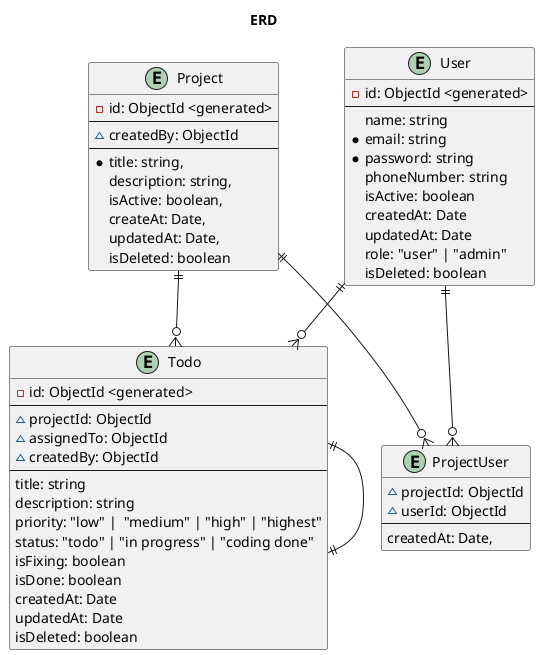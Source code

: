 @startuml Application use cases diagram
skinparam actorStyle awesome
title ERD

entity Todo{
  -id: ObjectId <generated>
  --
  ~projectId: ObjectId
  ~assignedTo: ObjectId
  ~createdBy: ObjectId
  --
  title: string
  description: string
  priority: "low" |  "medium" | "high" | "highest"
  status: "todo" | "in progress" | "coding done"
  isFixing: boolean
  isDone: boolean
  createdAt: Date
  updatedAt: Date
  isDeleted: boolean
}

entity Project {
  -id: ObjectId <generated>
  --
  ~createdBy: ObjectId
  --
  *title: string,
  description: string,
  isActive: boolean,
  createAt: Date,
  updatedAt: Date,
  isDeleted: boolean
}

entity User {
  -id: ObjectId <generated>
  --
  name: string
  *email: string
  *password: string
  phoneNumber: string
  isActive: boolean
  createdAt: Date
  updatedAt: Date
  role: "user" | "admin"
  isDeleted: boolean
}

entity ProjectUser {
  ~projectId: ObjectId
  ~userId: ObjectId
  --
  createdAt: Date,
}

Project ||--o{ Todo
Project ||--o{ ProjectUser
User ||--o{ ProjectUser
User ||--o{ Todo
Todo ||--|| Todo

@enduml